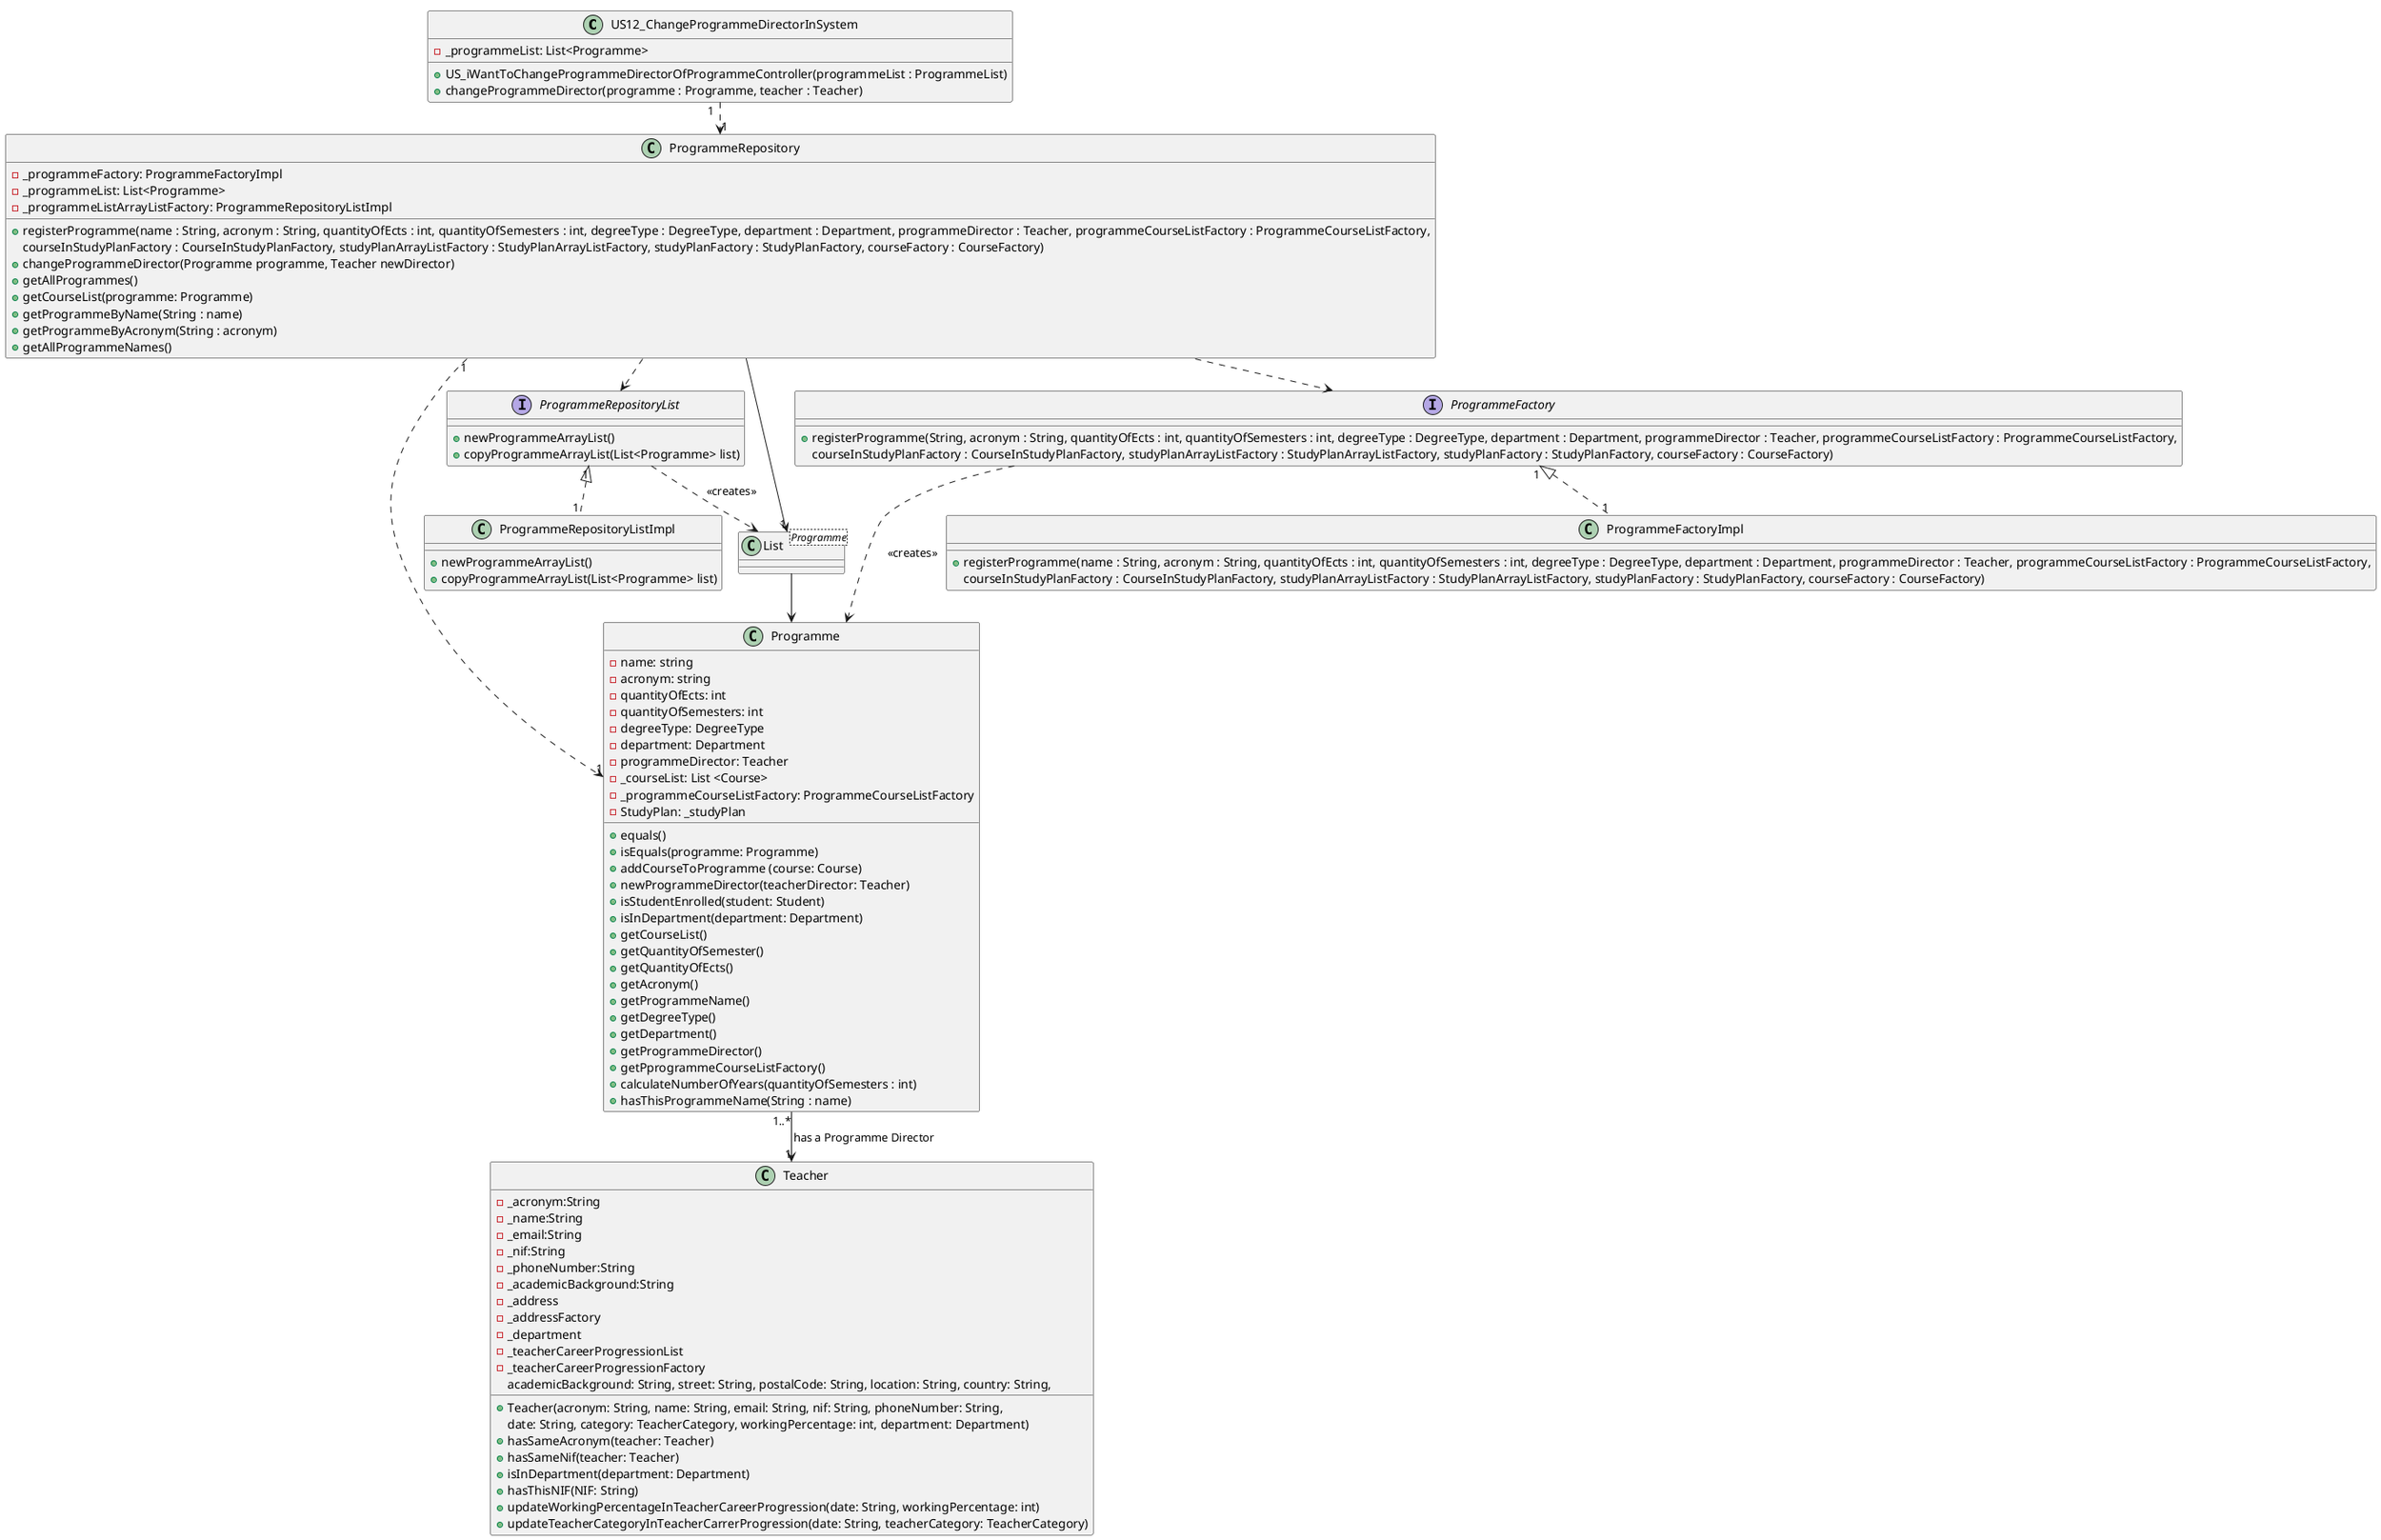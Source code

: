 @startuml
!pragma layout smetana

class US12_ChangeProgrammeDirectorInSystem {
    -_programmeList: List<Programme>
    +US_iWantToChangeProgrammeDirectorOfProgrammeController(programmeList : ProgrammeList)
    +changeProgrammeDirector(programme : Programme, teacher : Teacher)
}

class Programme {
     - name: string
     - acronym: string
     - quantityOfEcts: int
     - quantityOfSemesters: int
     - degreeType: DegreeType
     - department: Department
     - programmeDirector: Teacher
     -_courseList: List <Course>
     -_programmeCourseListFactory: ProgrammeCourseListFactory
     -StudyPlan: _studyPlan

     + equals()
     +isEquals(programme: Programme)
     + addCourseToProgramme (course: Course)
     + newProgrammeDirector(teacherDirector: Teacher)
     +isStudentEnrolled(student: Student)
     +isInDepartment(department: Department)
     +getCourseList()
     +getQuantityOfSemester()
     +getQuantityOfEcts()
     +getAcronym()
     +getProgrammeName()
     +getDegreeType()
     +getDepartment()
     +getProgrammeDirector()
     +getPprogrammeCourseListFactory()
     +calculateNumberOfYears(quantityOfSemesters : int)
     +hasThisProgrammeName(String : name)
 }

class ProgrammeRepository {
     -_programmeFactory: ProgrammeFactoryImpl
     -_programmeList: List<Programme>
     -_programmeListArrayListFactory: ProgrammeRepositoryListImpl
     +registerProgramme(name : String, acronym : String, quantityOfEcts : int, quantityOfSemesters : int, degreeType : DegreeType, department : Department, programmeDirector : Teacher, programmeCourseListFactory : ProgrammeCourseListFactory,
     courseInStudyPlanFactory : CourseInStudyPlanFactory, studyPlanArrayListFactory : StudyPlanArrayListFactory, studyPlanFactory : StudyPlanFactory, courseFactory : CourseFactory)
     +changeProgrammeDirector(Programme programme, Teacher newDirector)
     +getAllProgrammes()
     +getCourseList(programme: Programme)
     +getProgrammeByName(String : name)
     +getProgrammeByAcronym(String : acronym)
     +getAllProgrammeNames()
}

class Teacher {
     -_acronym:String
     -_name:String
     -_email:String
     -_nif:String
     -_phoneNumber:String
     -_academicBackground:String
     -_address
     -_addressFactory
     -_department
     -_teacherCareerProgressionList
     -_teacherCareerProgressionFactory
     +Teacher(acronym: String, name: String, email: String, nif: String, phoneNumber: String,
     academicBackground: String, street: String, postalCode: String, location: String, country: String,
     date: String, category: TeacherCategory, workingPercentage: int, department: Department)
     +hasSameAcronym(teacher: Teacher)
     +hasSameNif(teacher: Teacher)
     +isInDepartment(department: Department)
     +hasThisNIF(NIF: String)
     +updateWorkingPercentageInTeacherCareerProgression(date: String, workingPercentage: int)
     +updateTeacherCategoryInTeacherCarrerProgression(date: String, teacherCategory: TeacherCategory)
}

class ProgrammeFactoryImpl {
    +registerProgramme(name : String, acronym : String, quantityOfEcts : int, quantityOfSemesters : int, degreeType : DegreeType, department : Department, programmeDirector : Teacher, programmeCourseListFactory : ProgrammeCourseListFactory,
    courseInStudyPlanFactory : CourseInStudyPlanFactory, studyPlanArrayListFactory : StudyPlanArrayListFactory, studyPlanFactory : StudyPlanFactory, courseFactory : CourseFactory)
    }

class ProgrammeRepositoryListImpl{
    +newProgrammeArrayList()
    +copyProgrammeArrayList(List<Programme> list)
    }

interface ProgrammeRepositoryList {
    +newProgrammeArrayList()
    +copyProgrammeArrayList(List<Programme> list)
    }

interface ProgrammeFactory {
    +registerProgramme(String, acronym : String, quantityOfEcts : int, quantityOfSemesters : int, degreeType : DegreeType, department : Department, programmeDirector : Teacher, programmeCourseListFactory : ProgrammeCourseListFactory,
                           courseInStudyPlanFactory : CourseInStudyPlanFactory, studyPlanArrayListFactory : StudyPlanArrayListFactory, studyPlanFactory : StudyPlanFactory, courseFactory : CourseFactory)
    }

class List<Programme> {
}

Programme "1..*" --> "1" Teacher : has a Programme Director
ProgrammeRepository "1" ..>  "1" Programme
ProgrammeRepository ..> ProgrammeRepositoryList
ProgrammeRepository ..> ProgrammeFactory
ProgrammeFactory "1" <|.. "1" ProgrammeFactoryImpl
ProgrammeRepositoryList "1" <|.. "1" ProgrammeRepositoryListImpl
ProgrammeRepository --> "1" List
US12_ChangeProgrammeDirectorInSystem "1  " ..> "1  " ProgrammeRepository
List --> Programme
ProgrammeRepositoryList ..> List : <<creates>>
ProgrammeFactory ..> Programme : <<creates>>



@enduml
